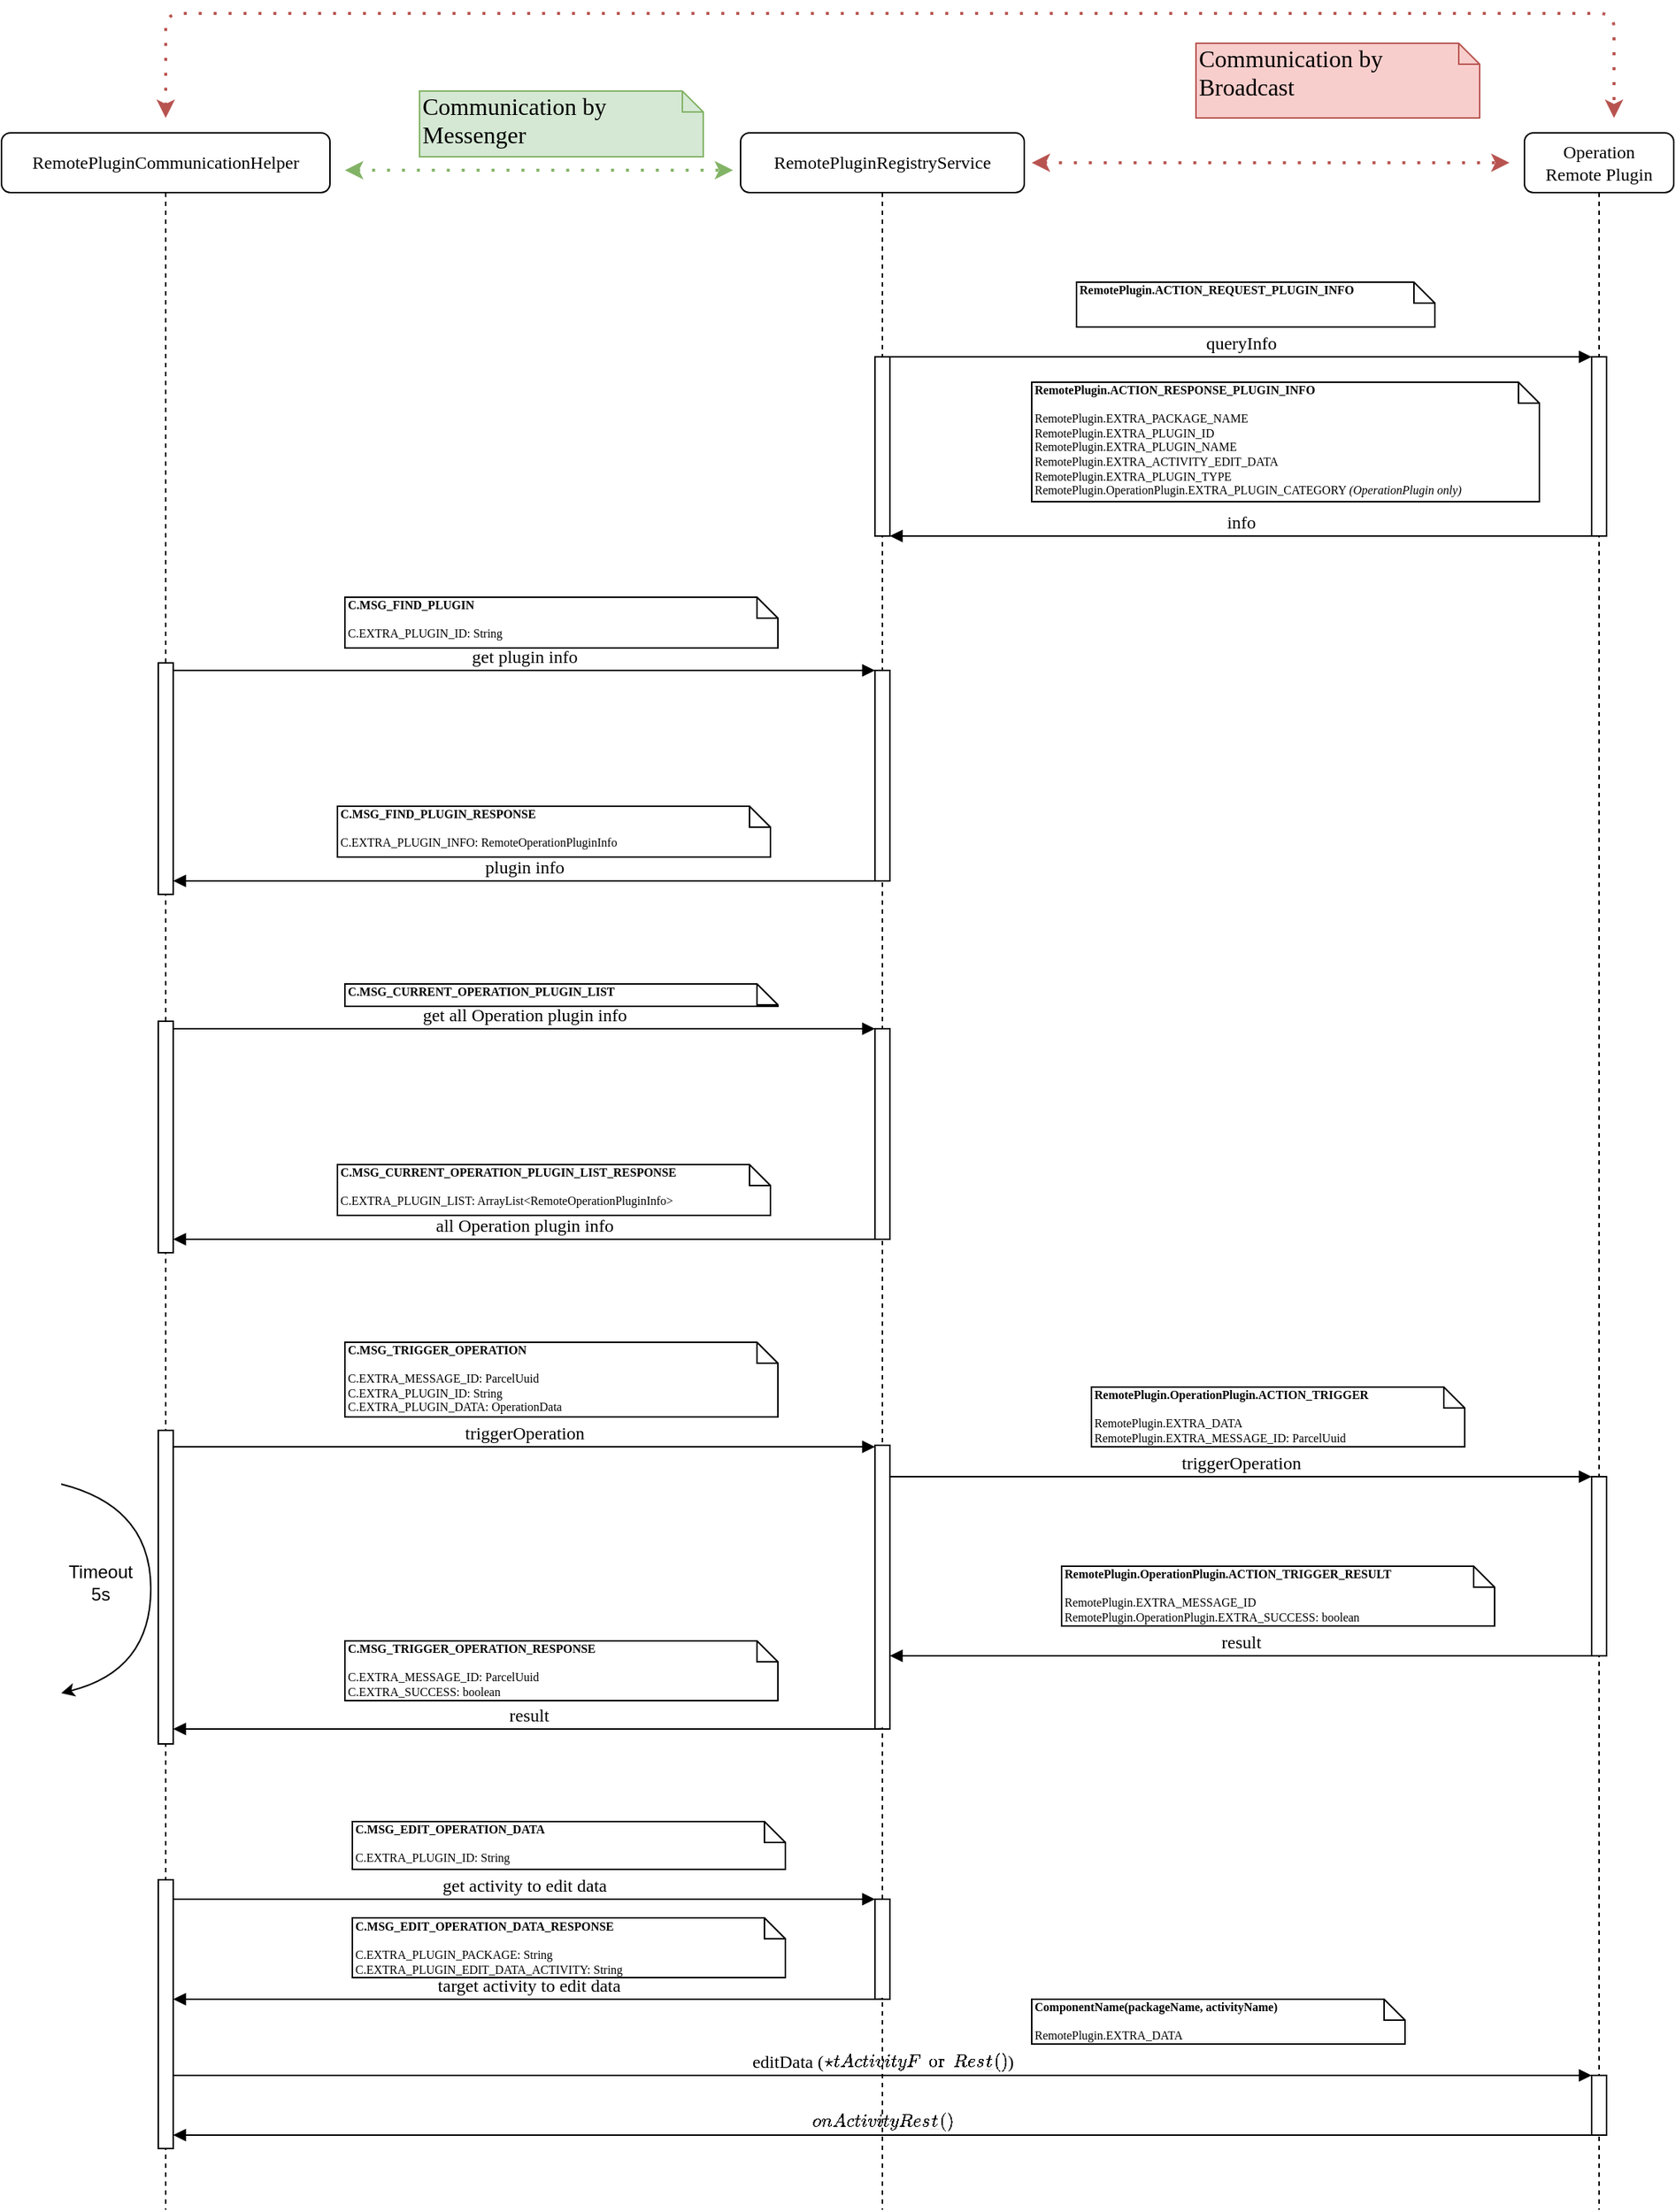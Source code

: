 <mxfile version="11.1.4" type="device"><diagram name="Page-1" id="13e1069c-82ec-6db2-03f1-153e76fe0fe0"><mxGraphModel dx="2176" dy="1610" grid="1" gridSize="10" guides="1" tooltips="1" connect="1" arrows="1" fold="1" page="1" pageScale="1" pageWidth="1100" pageHeight="850" background="#ffffff" math="0" shadow="0"><root><mxCell id="0"/><mxCell id="1" parent="0"/><mxCell id="7baba1c4bc27f4b0-2" value="Operation&lt;br&gt;Remote Plugin" style="shape=umlLifeline;perimeter=lifelinePerimeter;whiteSpace=wrap;html=1;container=1;collapsible=0;recursiveResize=0;outlineConnect=0;rounded=1;shadow=0;comic=0;labelBackgroundColor=none;strokeColor=#000000;strokeWidth=1;fillColor=#FFFFFF;fontFamily=Verdana;fontSize=12;fontColor=#000000;align=center;" parent="1" vertex="1"><mxGeometry x="560" y="79" width="100" height="1391" as="geometry"/></mxCell><mxCell id="7baba1c4bc27f4b0-10" value="" style="html=1;points=[];perimeter=orthogonalPerimeter;rounded=0;shadow=0;comic=0;labelBackgroundColor=none;strokeColor=#000000;strokeWidth=1;fillColor=#FFFFFF;fontFamily=Verdana;fontSize=12;fontColor=#000000;align=center;" parent="7baba1c4bc27f4b0-2" vertex="1"><mxGeometry x="45" y="150" width="10" height="120" as="geometry"/></mxCell><mxCell id="7baba1c4bc27f4b0-8" value="&lt;span style=&quot;text-align: left&quot;&gt;RemotePluginRegistryService&lt;/span&gt;" style="shape=umlLifeline;perimeter=lifelinePerimeter;whiteSpace=wrap;html=1;container=1;collapsible=0;recursiveResize=0;outlineConnect=0;rounded=1;shadow=0;comic=0;labelBackgroundColor=none;strokeColor=#000000;strokeWidth=1;fillColor=#FFFFFF;fontFamily=Verdana;fontSize=12;fontColor=#000000;align=center;" parent="1" vertex="1"><mxGeometry x="35" y="79" width="190" height="1391" as="geometry"/></mxCell><mxCell id="7baba1c4bc27f4b0-9" value="" style="html=1;points=[];perimeter=orthogonalPerimeter;rounded=0;shadow=0;comic=0;labelBackgroundColor=none;strokeColor=#000000;strokeWidth=1;fillColor=#FFFFFF;fontFamily=Verdana;fontSize=12;fontColor=#000000;align=center;" parent="7baba1c4bc27f4b0-8" vertex="1"><mxGeometry x="90" y="150" width="10" height="120" as="geometry"/></mxCell><mxCell id="cqf8fZXQk7bBdUxjyD4N-18" value="" style="html=1;points=[];perimeter=orthogonalPerimeter;rounded=0;shadow=0;comic=0;labelBackgroundColor=none;strokeColor=#000000;strokeWidth=1;fillColor=#FFFFFF;fontFamily=Verdana;fontSize=12;fontColor=#000000;align=center;" parent="7baba1c4bc27f4b0-8" vertex="1"><mxGeometry x="90" y="879" width="10" height="190" as="geometry"/></mxCell><mxCell id="cqf8fZXQk7bBdUxjyD4N-98" value="" style="html=1;points=[];perimeter=orthogonalPerimeter;rounded=0;shadow=0;comic=0;labelBackgroundColor=none;strokeColor=#000000;strokeWidth=1;fillColor=#FFFFFF;fontFamily=Verdana;fontSize=12;fontColor=#000000;align=center;" parent="7baba1c4bc27f4b0-8" vertex="1"><mxGeometry x="90" y="1183" width="10" height="67" as="geometry"/></mxCell><mxCell id="W5bHOT5T1y0VkOwsXoHX-6" value="" style="html=1;points=[];perimeter=orthogonalPerimeter;rounded=0;shadow=0;comic=0;labelBackgroundColor=none;strokeColor=#000000;strokeWidth=1;fillColor=#FFFFFF;fontFamily=Verdana;fontSize=12;fontColor=#000000;align=center;" vertex="1" parent="7baba1c4bc27f4b0-8"><mxGeometry x="90" y="360" width="10" height="141" as="geometry"/></mxCell><mxCell id="W5bHOT5T1y0VkOwsXoHX-10" value="" style="html=1;points=[];perimeter=orthogonalPerimeter;rounded=0;shadow=0;comic=0;labelBackgroundColor=none;strokeColor=#000000;strokeWidth=1;fillColor=#FFFFFF;fontFamily=Verdana;fontSize=12;fontColor=#000000;align=center;" vertex="1" parent="7baba1c4bc27f4b0-8"><mxGeometry x="90" y="600" width="10" height="141" as="geometry"/></mxCell><mxCell id="W5bHOT5T1y0VkOwsXoHX-12" value="get all Operation plugin info" style="html=1;verticalAlign=bottom;endArrow=block;labelBackgroundColor=none;fontFamily=Verdana;fontSize=12;edgeStyle=elbowEdgeStyle;elbow=vertical;" edge="1" parent="7baba1c4bc27f4b0-8"><mxGeometry relative="1" as="geometry"><mxPoint x="-380.0" y="600" as="sourcePoint"/><mxPoint x="90" y="600" as="targetPoint"/><Array as="points"><mxPoint x="-15" y="600"/></Array></mxGeometry></mxCell><mxCell id="W5bHOT5T1y0VkOwsXoHX-13" value="&lt;b&gt;C.MSG_CURRENT_OPERATION_PLUGIN_LIST&lt;/b&gt;" style="shape=note;whiteSpace=wrap;html=1;size=14;verticalAlign=top;align=left;spacingTop=-6;rounded=0;shadow=0;comic=0;labelBackgroundColor=none;strokeColor=#000000;strokeWidth=1;fillColor=#FFFFFF;fontFamily=Verdana;fontSize=8;fontColor=#000000;" vertex="1" parent="7baba1c4bc27f4b0-8"><mxGeometry x="-265" y="570" width="290" height="15" as="geometry"/></mxCell><mxCell id="W5bHOT5T1y0VkOwsXoHX-15" value="&lt;b&gt;C.MSG_CURRENT_OPERATION_PLUGIN_LIST_RESPONSE&lt;/b&gt;&lt;br&gt;&lt;br&gt;C.EXTRA_PLUGIN_LIST: ArrayList&amp;lt;RemoteOperationPluginInfo&amp;gt;" style="shape=note;whiteSpace=wrap;html=1;size=14;verticalAlign=top;align=left;spacingTop=-6;rounded=0;shadow=0;comic=0;labelBackgroundColor=none;strokeColor=#000000;strokeWidth=1;fillColor=#FFFFFF;fontFamily=Verdana;fontSize=8;fontColor=#000000;" vertex="1" parent="7baba1c4bc27f4b0-8"><mxGeometry x="-270" y="691" width="290" height="34" as="geometry"/></mxCell><mxCell id="7baba1c4bc27f4b0-11" value="queryInfo" style="html=1;verticalAlign=bottom;endArrow=block;entryX=0;entryY=0;labelBackgroundColor=none;fontFamily=Verdana;fontSize=12;edgeStyle=elbowEdgeStyle;elbow=vertical;" parent="1" source="7baba1c4bc27f4b0-9" target="7baba1c4bc27f4b0-10" edge="1"><mxGeometry relative="1" as="geometry"><mxPoint x="220" y="239" as="sourcePoint"/></mxGeometry></mxCell><mxCell id="7baba1c4bc27f4b0-41" value="Communication by Broadcast" style="shape=note;whiteSpace=wrap;html=1;size=14;verticalAlign=top;align=left;spacingTop=-6;rounded=0;shadow=0;comic=0;labelBackgroundColor=none;strokeColor=#b85450;strokeWidth=1;fillColor=#f8cecc;fontFamily=Verdana;fontSize=16;" parent="1" vertex="1"><mxGeometry x="340" y="19" width="190" height="50" as="geometry"/></mxCell><mxCell id="cqf8fZXQk7bBdUxjyD4N-3" value="&lt;b&gt;RemotePlugin.ACTION_REQUEST_PLUGIN_INFO&lt;/b&gt;" style="shape=note;whiteSpace=wrap;html=1;size=14;verticalAlign=top;align=left;spacingTop=-6;rounded=0;shadow=0;comic=0;labelBackgroundColor=none;strokeColor=#000000;strokeWidth=1;fillColor=#FFFFFF;fontFamily=Verdana;fontSize=8;fontColor=#000000;" parent="1" vertex="1"><mxGeometry x="260" y="179" width="240" height="30" as="geometry"/></mxCell><mxCell id="cqf8fZXQk7bBdUxjyD4N-5" value="info" style="html=1;verticalAlign=bottom;endArrow=block;labelBackgroundColor=none;fontFamily=Verdana;fontSize=12;edgeStyle=elbowEdgeStyle;elbow=vertical;" parent="1" source="7baba1c4bc27f4b0-10" target="7baba1c4bc27f4b0-9" edge="1"><mxGeometry relative="1" as="geometry"><mxPoint x="595" y="259" as="sourcePoint"/><mxPoint x="155" y="259" as="targetPoint"/><Array as="points"><mxPoint x="440" y="349"/><mxPoint x="480" y="289"/><mxPoint x="450" y="289"/></Array></mxGeometry></mxCell><mxCell id="cqf8fZXQk7bBdUxjyD4N-7" value="&lt;b&gt;RemotePlugin.ACTION_RESPONSE_PLUGIN_INFO&lt;/b&gt;&lt;br&gt;&lt;br&gt;RemotePlugin.EXTRA_PACKAGE_NAME&lt;br&gt;RemotePlugin.EXTRA_PLUGIN_ID&lt;br&gt;RemotePlugin.EXTRA_PLUGIN_NAME&lt;br&gt;RemotePlugin.EXTRA_ACTIVITY_EDIT_DATA&lt;br&gt;RemotePlugin.EXTRA_PLUGIN_TYPE&lt;br&gt;RemotePlugin.OperationPlugin.EXTRA_PLUGIN_CATEGORY &lt;i&gt;(OperationPlugin only)&lt;/i&gt;" style="shape=note;whiteSpace=wrap;html=1;size=14;verticalAlign=top;align=left;spacingTop=-6;rounded=0;shadow=0;comic=0;labelBackgroundColor=none;strokeColor=#000000;strokeWidth=1;fillColor=#FFFFFF;fontFamily=Verdana;fontSize=8;fontColor=#000000;" parent="1" vertex="1"><mxGeometry x="230" y="246" width="340" height="80" as="geometry"/></mxCell><mxCell id="cqf8fZXQk7bBdUxjyD4N-17" value="" style="html=1;points=[];perimeter=orthogonalPerimeter;rounded=0;shadow=0;comic=0;labelBackgroundColor=none;strokeColor=#000000;strokeWidth=1;fillColor=#FFFFFF;fontFamily=Verdana;fontSize=12;fontColor=#000000;align=center;" parent="1" vertex="1"><mxGeometry x="605" y="979" width="10" height="120" as="geometry"/></mxCell><mxCell id="cqf8fZXQk7bBdUxjyD4N-19" value="triggerOperation" style="html=1;verticalAlign=bottom;endArrow=block;entryX=0;entryY=0;labelBackgroundColor=none;fontFamily=Verdana;fontSize=12;edgeStyle=elbowEdgeStyle;elbow=vertical;" parent="1" source="cqf8fZXQk7bBdUxjyD4N-18" target="cqf8fZXQk7bBdUxjyD4N-17" edge="1"><mxGeometry relative="1" as="geometry"><mxPoint x="220" y="989" as="sourcePoint"/></mxGeometry></mxCell><mxCell id="cqf8fZXQk7bBdUxjyD4N-20" value="&lt;b&gt;RemotePlugin.OperationPlugin.ACTION_TRIGGER&lt;/b&gt;&lt;br&gt;&lt;br&gt;RemotePlugin.EXTRA_DATA&lt;br&gt;RemotePlugin.EXTRA_MESSAGE_ID: ParcelUuid" style="shape=note;whiteSpace=wrap;html=1;size=14;verticalAlign=top;align=left;spacingTop=-6;rounded=0;shadow=0;comic=0;labelBackgroundColor=none;strokeColor=#000000;strokeWidth=1;fillColor=#FFFFFF;fontFamily=Verdana;fontSize=8;fontColor=#000000;" parent="1" vertex="1"><mxGeometry x="270" y="919" width="250" height="40" as="geometry"/></mxCell><mxCell id="cqf8fZXQk7bBdUxjyD4N-22" value="result" style="html=1;verticalAlign=bottom;endArrow=block;labelBackgroundColor=none;fontFamily=Verdana;fontSize=12;edgeStyle=elbowEdgeStyle;elbow=vertical;" parent="1" source="cqf8fZXQk7bBdUxjyD4N-17" target="cqf8fZXQk7bBdUxjyD4N-18" edge="1"><mxGeometry relative="1" as="geometry"><mxPoint x="595" y="1009" as="sourcePoint"/><mxPoint x="155" y="1009" as="targetPoint"/><Array as="points"><mxPoint x="440" y="1099"/><mxPoint x="480" y="1039"/><mxPoint x="450" y="1039"/></Array></mxGeometry></mxCell><mxCell id="cqf8fZXQk7bBdUxjyD4N-24" value="&lt;b&gt;RemotePlugin.OperationPlugin.ACTION_TRIGGER_RESULT&lt;/b&gt;&lt;br&gt;&lt;br&gt;RemotePlugin.EXTRA_MESSAGE_ID&lt;br&gt;RemotePlugin.OperationPlugin.EXTRA_SUCCESS: boolean" style="shape=note;whiteSpace=wrap;html=1;size=14;verticalAlign=top;align=left;spacingTop=-6;rounded=0;shadow=0;comic=0;labelBackgroundColor=none;strokeColor=#000000;strokeWidth=1;fillColor=#FFFFFF;fontFamily=Verdana;fontSize=8;fontColor=#000000;" parent="1" vertex="1"><mxGeometry x="250" y="1039" width="290" height="40" as="geometry"/></mxCell><mxCell id="cqf8fZXQk7bBdUxjyD4N-78" value="" style="html=1;points=[];perimeter=orthogonalPerimeter;rounded=0;shadow=0;comic=0;labelBackgroundColor=none;strokeColor=#000000;strokeWidth=1;fillColor=#FFFFFF;fontFamily=Verdana;fontSize=12;fontColor=#000000;align=center;" parent="1" vertex="1"><mxGeometry x="605" y="1380" width="10" height="40" as="geometry"/></mxCell><mxCell id="cqf8fZXQk7bBdUxjyD4N-80" value="editData (`startActivityForResult()`)" style="html=1;verticalAlign=bottom;endArrow=block;labelBackgroundColor=none;fontFamily=Verdana;fontSize=12;edgeStyle=elbowEdgeStyle;elbow=vertical;" parent="1" target="cqf8fZXQk7bBdUxjyD4N-78" edge="1"><mxGeometry relative="1" as="geometry"><mxPoint x="-345" y="1380" as="sourcePoint"/><mxPoint x="605" y="1380" as="targetPoint"/></mxGeometry></mxCell><mxCell id="cqf8fZXQk7bBdUxjyD4N-81" value="&lt;b&gt;ComponentName(packageName, activityName)&lt;/b&gt;&lt;br&gt;&lt;br&gt;RemotePlugin.EXTRA_DATA" style="shape=note;whiteSpace=wrap;html=1;size=14;verticalAlign=top;align=left;spacingTop=-6;rounded=0;shadow=0;comic=0;labelBackgroundColor=none;strokeColor=#000000;strokeWidth=1;fillColor=#FFFFFF;fontFamily=Verdana;fontSize=8;fontColor=#000000;" parent="1" vertex="1"><mxGeometry x="230" y="1329" width="250" height="30" as="geometry"/></mxCell><mxCell id="cqf8fZXQk7bBdUxjyD4N-82" value="`onActivityResult()`" style="html=1;verticalAlign=bottom;endArrow=block;labelBackgroundColor=none;fontFamily=Verdana;fontSize=12;edgeStyle=elbowEdgeStyle;elbow=vertical;" parent="1" edge="1"><mxGeometry relative="1" as="geometry"><mxPoint x="605" y="1420" as="sourcePoint"/><mxPoint x="-345" y="1420" as="targetPoint"/><Array as="points"><mxPoint x="470" y="1420"/><mxPoint x="440" y="1500"/><mxPoint x="480" y="1440"/><mxPoint x="450" y="1440"/></Array></mxGeometry></mxCell><mxCell id="cqf8fZXQk7bBdUxjyD4N-84" value="&lt;div style=&quot;text-align: left&quot;&gt;&lt;span&gt;RemotePluginCommunicationHelper&lt;/span&gt;&lt;/div&gt;" style="shape=umlLifeline;perimeter=lifelinePerimeter;whiteSpace=wrap;html=1;container=1;collapsible=0;recursiveResize=0;outlineConnect=0;rounded=1;shadow=0;comic=0;labelBackgroundColor=none;strokeColor=#000000;strokeWidth=1;fillColor=#FFFFFF;fontFamily=Verdana;fontSize=12;fontColor=#000000;align=center;" parent="1" vertex="1"><mxGeometry x="-460" y="79" width="220" height="1391" as="geometry"/></mxCell><mxCell id="cqf8fZXQk7bBdUxjyD4N-79" value="" style="html=1;points=[];perimeter=orthogonalPerimeter;rounded=0;shadow=0;comic=0;labelBackgroundColor=none;strokeColor=#000000;strokeWidth=1;fillColor=#FFFFFF;fontFamily=Verdana;fontSize=12;fontColor=#000000;align=center;" parent="cqf8fZXQk7bBdUxjyD4N-84" vertex="1"><mxGeometry x="105" y="1170" width="10" height="180" as="geometry"/></mxCell><mxCell id="cqf8fZXQk7bBdUxjyD4N-92" value="" style="html=1;points=[];perimeter=orthogonalPerimeter;rounded=0;shadow=0;comic=0;labelBackgroundColor=none;strokeColor=#000000;strokeWidth=1;fillColor=#FFFFFF;fontFamily=Verdana;fontSize=12;fontColor=#000000;align=center;" parent="cqf8fZXQk7bBdUxjyD4N-84" vertex="1"><mxGeometry x="105" y="869" width="10" height="210" as="geometry"/></mxCell><mxCell id="W5bHOT5T1y0VkOwsXoHX-3" value="" style="html=1;points=[];perimeter=orthogonalPerimeter;rounded=0;shadow=0;comic=0;labelBackgroundColor=none;strokeColor=#000000;strokeWidth=1;fillColor=#FFFFFF;fontFamily=Verdana;fontSize=12;fontColor=#000000;align=center;" vertex="1" parent="cqf8fZXQk7bBdUxjyD4N-84"><mxGeometry x="105" y="355" width="10" height="155" as="geometry"/></mxCell><mxCell id="W5bHOT5T1y0VkOwsXoHX-11" value="" style="html=1;points=[];perimeter=orthogonalPerimeter;rounded=0;shadow=0;comic=0;labelBackgroundColor=none;strokeColor=#000000;strokeWidth=1;fillColor=#FFFFFF;fontFamily=Verdana;fontSize=12;fontColor=#000000;align=center;" vertex="1" parent="cqf8fZXQk7bBdUxjyD4N-84"><mxGeometry x="105" y="595" width="10" height="155" as="geometry"/></mxCell><mxCell id="cqf8fZXQk7bBdUxjyD4N-88" value="Communication by Messenger" style="shape=note;whiteSpace=wrap;html=1;size=14;verticalAlign=top;align=left;spacingTop=-6;rounded=0;shadow=0;comic=0;labelBackgroundColor=none;strokeColor=#82b366;strokeWidth=1;fillColor=#d5e8d4;fontFamily=Verdana;fontSize=16;" parent="1" vertex="1"><mxGeometry x="-180" y="51" width="190" height="44" as="geometry"/></mxCell><mxCell id="cqf8fZXQk7bBdUxjyD4N-89" value="" style="endArrow=classic;dashed=1;html=1;dashPattern=1 4;fontSize=16;startArrow=classic;startFill=1;endFill=1;fillColor=#d5e8d4;strokeColor=#82b366;strokeWidth=2;" parent="1" edge="1"><mxGeometry width="50" height="50" relative="1" as="geometry"><mxPoint x="-230" y="104" as="sourcePoint"/><mxPoint x="30" y="104" as="targetPoint"/></mxGeometry></mxCell><mxCell id="cqf8fZXQk7bBdUxjyD4N-90" value="" style="endArrow=classic;dashed=1;html=1;dashPattern=1 4;fontSize=16;startArrow=classic;startFill=1;endFill=1;fillColor=#f8cecc;strokeColor=#b85450;strokeWidth=2;" parent="1" edge="1"><mxGeometry width="50" height="50" relative="1" as="geometry"><mxPoint x="230" y="99" as="sourcePoint"/><mxPoint x="550" y="99" as="targetPoint"/></mxGeometry></mxCell><mxCell id="cqf8fZXQk7bBdUxjyD4N-91" value="" style="endArrow=classic;dashed=1;html=1;dashPattern=1 4;fontSize=16;startArrow=classic;startFill=1;endFill=1;edgeStyle=orthogonalEdgeStyle;fillColor=#f8cecc;strokeColor=#b85450;strokeWidth=2;" parent="1" edge="1"><mxGeometry width="50" height="50" relative="1" as="geometry"><mxPoint x="-350" y="69" as="sourcePoint"/><mxPoint x="620" y="69" as="targetPoint"/><Array as="points"><mxPoint x="-350" y="69"/><mxPoint x="-350" y="-1"/><mxPoint x="620" y="-1"/></Array></mxGeometry></mxCell><mxCell id="cqf8fZXQk7bBdUxjyD4N-93" value="result" style="html=1;verticalAlign=bottom;endArrow=block;labelBackgroundColor=none;fontFamily=Verdana;fontSize=12;edgeStyle=elbowEdgeStyle;elbow=vertical;" parent="1" edge="1"><mxGeometry relative="1" as="geometry"><mxPoint x="130" y="1147" as="sourcePoint"/><mxPoint x="-345" y="1148" as="targetPoint"/><Array as="points"><mxPoint x="-40" y="1148"/></Array></mxGeometry></mxCell><mxCell id="cqf8fZXQk7bBdUxjyD4N-94" value="&lt;b&gt;C.MSG_TRIGGER_OPERATION_RESPONSE&lt;/b&gt;&lt;br&gt;&lt;br&gt;C.EXTRA_MESSAGE_ID: ParcelUuid&lt;br&gt;C.EXTRA_SUCCESS: boolean" style="shape=note;whiteSpace=wrap;html=1;size=14;verticalAlign=top;align=left;spacingTop=-6;rounded=0;shadow=0;comic=0;labelBackgroundColor=none;strokeColor=#000000;strokeWidth=1;fillColor=#FFFFFF;fontFamily=Verdana;fontSize=8;fontColor=#000000;" parent="1" vertex="1"><mxGeometry x="-230" y="1089" width="290" height="40" as="geometry"/></mxCell><mxCell id="cqf8fZXQk7bBdUxjyD4N-95" value="triggerOperation" style="html=1;verticalAlign=bottom;endArrow=block;labelBackgroundColor=none;fontFamily=Verdana;fontSize=12;edgeStyle=elbowEdgeStyle;elbow=vertical;" parent="1" source="cqf8fZXQk7bBdUxjyD4N-92" target="cqf8fZXQk7bBdUxjyD4N-18" edge="1"><mxGeometry relative="1" as="geometry"><mxPoint x="-180" y="1009" as="sourcePoint"/><mxPoint x="10" y="1009" as="targetPoint"/><Array as="points"><mxPoint x="20" y="959"/></Array></mxGeometry></mxCell><mxCell id="cqf8fZXQk7bBdUxjyD4N-97" value="&lt;b&gt;C.MSG_TRIGGER_OPERATION&lt;/b&gt;&lt;br&gt;&lt;br&gt;C.EXTRA_MESSAGE_ID: ParcelUuid&lt;br&gt;C.EXTRA_PLUGIN_ID: String&lt;br&gt;C.EXTRA_PLUGIN_DATA: OperationData" style="shape=note;whiteSpace=wrap;html=1;size=14;verticalAlign=top;align=left;spacingTop=-6;rounded=0;shadow=0;comic=0;labelBackgroundColor=none;strokeColor=#000000;strokeWidth=1;fillColor=#FFFFFF;fontFamily=Verdana;fontSize=8;fontColor=#000000;" parent="1" vertex="1"><mxGeometry x="-230" y="889" width="290" height="50" as="geometry"/></mxCell><mxCell id="W5bHOT5T1y0VkOwsXoHX-1" value="" style="endArrow=classic;html=1;curved=1;" edge="1" parent="1"><mxGeometry width="50" height="50" relative="1" as="geometry"><mxPoint x="-420" y="984" as="sourcePoint"/><mxPoint x="-420" y="1124" as="targetPoint"/><Array as="points"><mxPoint x="-360" y="999"/><mxPoint x="-360" y="1109"/></Array></mxGeometry></mxCell><mxCell id="W5bHOT5T1y0VkOwsXoHX-2" value="Timeout&lt;br&gt;5s" style="text;html=1;resizable=0;points=[];align=center;verticalAlign=middle;labelBackgroundColor=none;" vertex="1" connectable="0" parent="W5bHOT5T1y0VkOwsXoHX-1"><mxGeometry x="-0.864" y="-2" relative="1" as="geometry"><mxPoint x="10.5" y="59.5" as="offset"/></mxGeometry></mxCell><mxCell id="W5bHOT5T1y0VkOwsXoHX-4" value="get plugin info" style="html=1;verticalAlign=bottom;endArrow=block;labelBackgroundColor=none;fontFamily=Verdana;fontSize=12;edgeStyle=elbowEdgeStyle;elbow=vertical;" edge="1" parent="1"><mxGeometry relative="1" as="geometry"><mxPoint x="-345" y="439" as="sourcePoint"/><mxPoint x="125" y="439" as="targetPoint"/><Array as="points"><mxPoint x="20" y="439"/></Array></mxGeometry></mxCell><mxCell id="W5bHOT5T1y0VkOwsXoHX-5" value="&lt;b&gt;C.MSG_FIND_PLUGIN&lt;/b&gt;&lt;br&gt;&lt;br&gt;C.EXTRA_PLUGIN_ID: String" style="shape=note;whiteSpace=wrap;html=1;size=14;verticalAlign=top;align=left;spacingTop=-6;rounded=0;shadow=0;comic=0;labelBackgroundColor=none;strokeColor=#000000;strokeWidth=1;fillColor=#FFFFFF;fontFamily=Verdana;fontSize=8;fontColor=#000000;" vertex="1" parent="1"><mxGeometry x="-230" y="390" width="290" height="34" as="geometry"/></mxCell><mxCell id="W5bHOT5T1y0VkOwsXoHX-8" value="plugin info" style="html=1;verticalAlign=bottom;endArrow=block;labelBackgroundColor=none;fontFamily=Verdana;fontSize=12;edgeStyle=elbowEdgeStyle;elbow=vertical;" edge="1" parent="1" source="W5bHOT5T1y0VkOwsXoHX-6" target="W5bHOT5T1y0VkOwsXoHX-3"><mxGeometry relative="1" as="geometry"><mxPoint x="125" y="582.5" as="sourcePoint"/><mxPoint x="-350.0" y="583.5" as="targetPoint"/><Array as="points"><mxPoint x="-70" y="580"/></Array></mxGeometry></mxCell><mxCell id="W5bHOT5T1y0VkOwsXoHX-9" value="&lt;b&gt;C.MSG_FIND_PLUGIN_RESPONSE&lt;/b&gt;&lt;br&gt;&lt;br&gt;C.EXTRA_PLUGIN_INFO: RemoteOperationPluginInfo" style="shape=note;whiteSpace=wrap;html=1;size=14;verticalAlign=top;align=left;spacingTop=-6;rounded=0;shadow=0;comic=0;labelBackgroundColor=none;strokeColor=#000000;strokeWidth=1;fillColor=#FFFFFF;fontFamily=Verdana;fontSize=8;fontColor=#000000;" vertex="1" parent="1"><mxGeometry x="-235" y="530" width="290" height="34" as="geometry"/></mxCell><mxCell id="W5bHOT5T1y0VkOwsXoHX-14" value="all Operation plugin info" style="html=1;verticalAlign=bottom;endArrow=block;labelBackgroundColor=none;fontFamily=Verdana;fontSize=12;edgeStyle=elbowEdgeStyle;elbow=vertical;" edge="1" parent="1" source="W5bHOT5T1y0VkOwsXoHX-10" target="W5bHOT5T1y0VkOwsXoHX-11"><mxGeometry relative="1" as="geometry"><mxPoint x="125" y="822.5" as="sourcePoint"/><mxPoint x="-350.0" y="823.5" as="targetPoint"/><Array as="points"><mxPoint x="-70" y="820"/></Array></mxGeometry></mxCell><mxCell id="W5bHOT5T1y0VkOwsXoHX-16" value="get activity to edit data" style="html=1;verticalAlign=bottom;endArrow=block;labelBackgroundColor=none;fontFamily=Verdana;fontSize=12;edgeStyle=elbowEdgeStyle;elbow=vertical;" edge="1" parent="1" source="cqf8fZXQk7bBdUxjyD4N-79" target="cqf8fZXQk7bBdUxjyD4N-98"><mxGeometry relative="1" as="geometry"><mxPoint x="-340" y="1262" as="sourcePoint"/><mxPoint x="130" y="1262" as="targetPoint"/><Array as="points"><mxPoint x="25" y="1262"/></Array></mxGeometry></mxCell><mxCell id="W5bHOT5T1y0VkOwsXoHX-17" value="&lt;b&gt;C.MSG_EDIT_OPERATION_DATA&lt;/b&gt;&lt;br&gt;&lt;br&gt;C.EXTRA_PLUGIN_ID: String" style="shape=note;whiteSpace=wrap;html=1;size=14;verticalAlign=top;align=left;spacingTop=-6;rounded=0;shadow=0;comic=0;labelBackgroundColor=none;strokeColor=#000000;strokeWidth=1;fillColor=#FFFFFF;fontFamily=Verdana;fontSize=8;fontColor=#000000;" vertex="1" parent="1"><mxGeometry x="-225" y="1210" width="290" height="32" as="geometry"/></mxCell><mxCell id="W5bHOT5T1y0VkOwsXoHX-20" value="target activity to edit data" style="html=1;verticalAlign=bottom;endArrow=block;labelBackgroundColor=none;fontFamily=Verdana;fontSize=12;edgeStyle=elbowEdgeStyle;elbow=vertical;" edge="1" parent="1"><mxGeometry relative="1" as="geometry"><mxPoint x="130.0" y="1328" as="sourcePoint"/><mxPoint x="-345" y="1329" as="targetPoint"/><Array as="points"><mxPoint x="110" y="1329"/><mxPoint x="130" y="1319"/></Array></mxGeometry></mxCell><mxCell id="W5bHOT5T1y0VkOwsXoHX-21" value="&lt;b&gt;C.MSG_EDIT_OPERATION_DATA_RESPONSE&lt;/b&gt;&lt;br&gt;&lt;br&gt;C.EXTRA_PLUGIN_PACKAGE: String&lt;br&gt;C.EXTRA_PLUGIN_EDIT_DATA_ACTIVITY: String" style="shape=note;whiteSpace=wrap;html=1;size=14;verticalAlign=top;align=left;spacingTop=-6;rounded=0;shadow=0;comic=0;labelBackgroundColor=none;strokeColor=#000000;strokeWidth=1;fillColor=#FFFFFF;fontFamily=Verdana;fontSize=8;fontColor=#000000;" vertex="1" parent="1"><mxGeometry x="-225" y="1274.5" width="290" height="40" as="geometry"/></mxCell></root></mxGraphModel></diagram></mxfile>